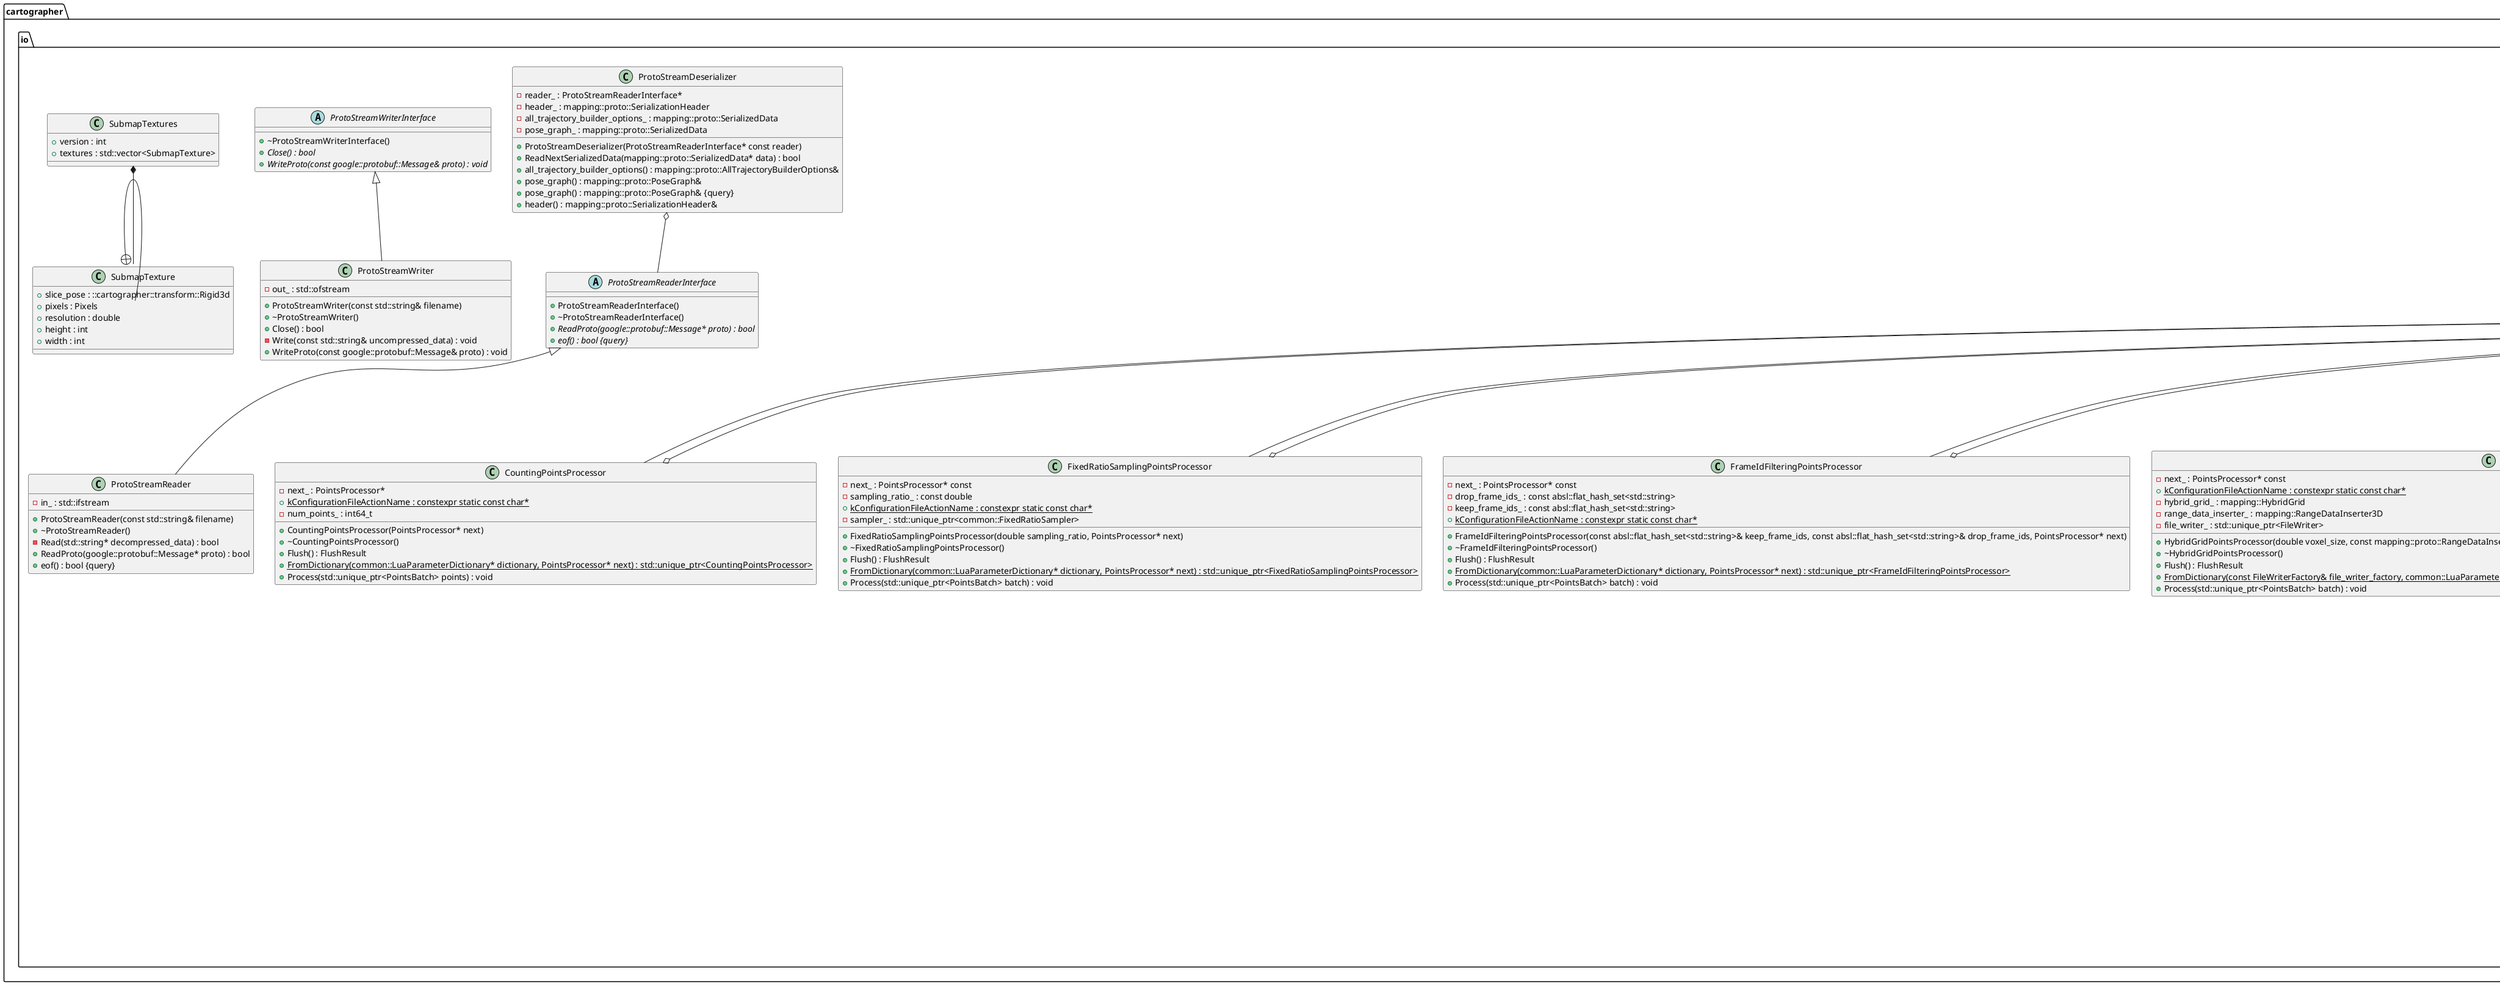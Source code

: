 @startuml





/' Objects '/

namespace cartographer {
	namespace io {
		class ColoringPointsProcessor {
			+ColoringPointsProcessor(const FloatColor& color, const std::string& frame_id, PointsProcessor* next)
			+~ColoringPointsProcessor()
			+Flush() : FlushResult
			-next_ : PointsProcessor* const
			-color_ : const FloatColor
			-frame_id_ : const std::string
			+{static} kConfigurationFileActionName : constexpr static const char*
			+{static} FromDictionary(common::LuaParameterDictionary* dictionary, PointsProcessor* next) : std::unique_ptr<ColoringPointsProcessor>
			+Process(std::unique_ptr<PointsBatch> batch) : void
		}

		class CountingPointsProcessor {
			+CountingPointsProcessor(PointsProcessor* next)
			+~CountingPointsProcessor()
			+Flush() : FlushResult
			-next_ : PointsProcessor*
			+{static} kConfigurationFileActionName : constexpr static const char*
			-num_points_ : int64_t
			+{static} FromDictionary(common::LuaParameterDictionary* dictionary, PointsProcessor* next) : std::unique_ptr<CountingPointsProcessor>
			+Process(std::unique_ptr<PointsBatch> points) : void
		}

		class FakeFileWriter {
			+FakeFileWriter(const std::string& filename, std::shared_ptr<std::vector<char>> content)
			+~FakeFileWriter()
			+Close() : bool
			+Write(const char* data, size_t len) : bool
			+WriteHeader(const char* data, size_t len) : bool
			-is_closed_ : bool
			-content_ : std::shared_ptr<std::vector<char>>
			+GetFilename() : std::string
			-filename_ : std::string
		}

		abstract class FileWriter {
			+FileWriter()
			+~FileWriter()
			+{abstract} Close() : bool
			+{abstract} Write(const char* data, size_t len) : bool
			+{abstract} WriteHeader(const char* data, size_t len) : bool
			+{abstract} GetFilename() : std::string
		}

		class FixedRatioSamplingPointsProcessor {
			+FixedRatioSamplingPointsProcessor(double sampling_ratio, PointsProcessor* next)
			+~FixedRatioSamplingPointsProcessor()
			+Flush() : FlushResult
			-next_ : PointsProcessor* const
			-sampling_ratio_ : const double
			+{static} kConfigurationFileActionName : constexpr static const char*
			+{static} FromDictionary(common::LuaParameterDictionary* dictionary, PointsProcessor* next) : std::unique_ptr<FixedRatioSamplingPointsProcessor>
			-sampler_ : std::unique_ptr<common::FixedRatioSampler>
			+Process(std::unique_ptr<PointsBatch> batch) : void
		}

		class FrameIdFilteringPointsProcessor {
			+FrameIdFilteringPointsProcessor(const absl::flat_hash_set<std::string>& keep_frame_ids, const absl::flat_hash_set<std::string>& drop_frame_ids, PointsProcessor* next)
			+~FrameIdFilteringPointsProcessor()
			+Flush() : FlushResult
			-next_ : PointsProcessor* const
			-drop_frame_ids_ : const absl::flat_hash_set<std::string>
			-keep_frame_ids_ : const absl::flat_hash_set<std::string>
			+{static} kConfigurationFileActionName : constexpr static const char*
			+{static} FromDictionary(common::LuaParameterDictionary* dictionary, PointsProcessor* next) : std::unique_ptr<FrameIdFilteringPointsProcessor>
			+Process(std::unique_ptr<PointsBatch> batch) : void
		}

		class HybridGridPointsProcessor {
			+HybridGridPointsProcessor(double voxel_size, const mapping::proto::RangeDataInserterOptions3D& range_data_inserter_options, std::unique_ptr<FileWriter> file_writer, PointsProcessor* next)
			+~HybridGridPointsProcessor()
			+Flush() : FlushResult
			-next_ : PointsProcessor* const
			+{static} kConfigurationFileActionName : constexpr static const char*
			-hybrid_grid_ : mapping::HybridGrid
			-range_data_inserter_ : mapping::RangeDataInserter3D
			-file_writer_ : std::unique_ptr<FileWriter>
			+{static} FromDictionary(const FileWriterFactory& file_writer_factory, common::LuaParameterDictionary* dictionary, PointsProcessor* next) : std::unique_ptr<HybridGridPointsProcessor>
			+Process(std::unique_ptr<PointsBatch> batch) : void
		}

		class Image {
			+Image(unique_ptr<cairo_surface_t, void (* ) ( cairo_surface_t* )> surface)
			+Image(int width, int height)
			+GetPixel(int x, int y) : Uint8Color {query}
			+GetCairoSurface() : UniqueCairoSurfacePtr
			+height() : int {query}
			-height_ : int
			+width() : int {query}
			-width_ : int
			-pixels_ : std::vector<uint32>
			+Rotate90DegreesClockwise() : void
			+SetPixel(int x, int y, const Uint8Color& color) : void
			+WritePng(FileWriter* const file_writer) : void
		}

		class IntensityToColorPointsProcessor {
			+IntensityToColorPointsProcessor(float min_intensity, float max_intensity, const std::string& frame_id, PointsProcessor* next)
			+~IntensityToColorPointsProcessor()
			+Flush() : FlushResult
			-next_ : PointsProcessor* const
			-max_intensity_ : const float
			-min_intensity_ : const float
			-frame_id_ : const std::string
			+{static} kConfigurationFileActionName : constexpr static const char*
			+{static} FromDictionary(common::LuaParameterDictionary* dictionary, PointsProcessor* next) : std::unique_ptr<IntensityToColorPointsProcessor>
			+Process(std::unique_ptr<PointsBatch> batch) : void
		}

		class MinMaxRangeFilteringPointsProcessor {
			+MinMaxRangeFilteringPointsProcessor(double min_range, double max_range, PointsProcessor* next)
			+~MinMaxRangeFilteringPointsProcessor()
			+Flush() : FlushResult
			-next_ : PointsProcessor* const
			-max_range_squared_ : const double
			-min_range_squared_ : const double
			+{static} kConfigurationFileActionName : constexpr static const char*
			+{static} FromDictionary(common::LuaParameterDictionary* dictionary, PointsProcessor* next) : std::unique_ptr<MinMaxRangeFilteringPointsProcessor>
			+Process(std::unique_ptr<PointsBatch> batch) : void
		}

		class NullPointsProcessor {
			+NullPointsProcessor()
			+~NullPointsProcessor()
			+Flush() : FlushResult
			+Process(std::unique_ptr<PointsBatch> points_batch) : void
		}

		class OutlierRemovingPointsProcessor {
			+OutlierRemovingPointsProcessor(double voxel_size, double miss_per_hit_limit, PointsProcessor* next)
			+~OutlierRemovingPointsProcessor()
			+Flush() : FlushResult
			-next_ : PointsProcessor* const
			-state_ : State
			-miss_per_hit_limit_ : const double
			-voxel_size_ : const double
			+{static} kConfigurationFileActionName : constexpr static const char*
			-voxels_ : mapping::HybridGridBase<VoxelData>
			+{static} FromDictionary(common::LuaParameterDictionary* dictionary, PointsProcessor* next) : std::unique_ptr<OutlierRemovingPointsProcessor>
			+Process(std::unique_ptr<PointsBatch> batch) : void
			-ProcessInPhaseOne(const PointsBatch& batch) : void
			-ProcessInPhaseThree(std::unique_ptr<PointsBatch> batch) : void
			-ProcessInPhaseTwo(const PointsBatch& batch) : void
		}

		class PcdWritingPointsProcessor {
			+PcdWritingPointsProcessor(std::unique_ptr<FileWriter> file_writer, PointsProcessor* next)
			+~PcdWritingPointsProcessor()
			+Flush() : FlushResult
			-next_ : PointsProcessor* const
			-has_colors_ : bool
			+{static} kConfigurationFileActionName : constexpr static const char*
			-num_points_ : int64_t
			-file_writer_ : std::unique_ptr<FileWriter>
			+{static} FromDictionary(FileWriterFactory file_writer_factory, common::LuaParameterDictionary* dictionary, PointsProcessor* next) : std::unique_ptr<PcdWritingPointsProcessor>
			+Process(std::unique_ptr<PointsBatch> batch) : void
		}

		class PlyWritingPointsProcessor {
			+PlyWritingPointsProcessor(std::unique_ptr<FileWriter> file_writer, const std::vector<std::string>& comments, PointsProcessor* next)
			+~PlyWritingPointsProcessor()
			+Flush() : FlushResult
			-next_ : PointsProcessor* const
			-has_colors_ : bool
			-has_intensities_ : bool
			+{static} kConfigurationFileActionName : constexpr static const char*
			-num_points_ : int64_t
			-file_ : std::unique_ptr<FileWriter>
			+{static} FromDictionary(const FileWriterFactory& file_writer_factory, common::LuaParameterDictionary* dictionary, PointsProcessor* next) : std::unique_ptr<PlyWritingPointsProcessor>
			-comments_ : std::vector<std::string>
			+Process(std::unique_ptr<PointsBatch> batch) : void
		}

		abstract class PointsProcessor {
			+PointsProcessor()
			+~PointsProcessor()
			+{abstract} Flush() : int
			+{abstract} Process(std::unique_ptr<PointsBatch> points_batch) : void
		}

		class PointsProcessorPipelineBuilder {
			+PointsProcessorPipelineBuilder()
			-factories_ : absl::flat_hash_map<std::string, FactoryFunction>
			+CreatePipeline(common::LuaParameterDictionary* dictionary) : std::vector<std::unique_ptr<PointsProcessor>> {query}
			+Register(const std::string& name, function<std::unique_ptr<PointsProcessor>( common::LuaParameterDictionary*, PointsProcessor* next )> factory) : void
		}

		class ProbabilityGridPointsProcessor {
			+ProbabilityGridPointsProcessor(double resolution, const mapping::proto::ProbabilityGridRangeDataInserterOptions2D& probability_grid_range_data_inserter_options, DrawTrajectories draw_trajectories, OutputType output_type, std::unique_ptr<FileWriter> file_writer, const std::vector<mapping::proto::Trajectory>& trajectories, PointsProcessor* next)
			+~ProbabilityGridPointsProcessor()
			-draw_trajectories_ : DrawTrajectories
			+Flush() : FlushResult
			-output_type_ : OutputType
			-next_ : PointsProcessor* const
			-trajectories_ : const std::vector<mapping::proto::Trajectory>
			+{static} kConfigurationFileActionName : constexpr static const char*
			-probability_grid_ : mapping::ProbabilityGrid
			-range_data_inserter_ : mapping::ProbabilityGridRangeDataInserter2D
			-conversion_tables_ : mapping::ValueConversionTables
			-file_writer_ : std::unique_ptr<FileWriter>
			+{static} FromDictionary(const std::vector<mapping::proto::Trajectory>& trajectories, const FileWriterFactory& file_writer_factory, common::LuaParameterDictionary* dictionary, PointsProcessor* next) : std::unique_ptr<ProbabilityGridPointsProcessor>
			+Process(std::unique_ptr<PointsBatch> batch) : void
		}

		class ProtoStreamDeserializer {
			+ProtoStreamDeserializer(ProtoStreamReaderInterface* const reader)
			-reader_ : ProtoStreamReaderInterface*
			+ReadNextSerializedData(mapping::proto::SerializedData* data) : bool
			+all_trajectory_builder_options() : mapping::proto::AllTrajectoryBuilderOptions&
			+pose_graph() : mapping::proto::PoseGraph&
			+pose_graph() : mapping::proto::PoseGraph& {query}
			-header_ : mapping::proto::SerializationHeader
			+header() : mapping::proto::SerializationHeader&
			-all_trajectory_builder_options_ : mapping::proto::SerializedData
			-pose_graph_ : mapping::proto::SerializedData
		}

		class ProtoStreamReader {
			+ProtoStreamReader(const std::string& filename)
			+~ProtoStreamReader()
			-Read(std::string* decompressed_data) : bool
			+ReadProto(google::protobuf::Message* proto) : bool
			+eof() : bool {query}
			-in_ : std::ifstream
		}

		abstract class ProtoStreamReaderInterface {
			+ProtoStreamReaderInterface()
			+~ProtoStreamReaderInterface()
			+{abstract} ReadProto(google::protobuf::Message* proto) : bool
			+{abstract} eof() : bool {query}
		}

		class ProtoStreamWriter {
			+ProtoStreamWriter(const std::string& filename)
			+~ProtoStreamWriter()
			+Close() : bool
			-out_ : std::ofstream
			-Write(const std::string& uncompressed_data) : void
			+WriteProto(const google::protobuf::Message& proto) : void
		}

		abstract class ProtoStreamWriterInterface {
			+~ProtoStreamWriterInterface()
			+{abstract} Close() : bool
			+{abstract} WriteProto(const google::protobuf::Message& proto) : void
		}

		class StreamFileWriter {
			+StreamFileWriter(const std::string& filename)
			+~StreamFileWriter()
			+Close() : bool
			+Write(const char* data, size_t len) : bool
			+WriteHeader(const char* data, size_t len) : bool
			-filename_ : const std::string
			-out_ : std::ofstream
			+GetFilename() : std::string
		}

		class VerticalRangeFilteringPointsProcessor {
			+VerticalRangeFilteringPointsProcessor(double min_z, double max_z, PointsProcessor* next)
			+~VerticalRangeFilteringPointsProcessor()
			+Flush() : FlushResult
			-next_ : PointsProcessor* const
			-max_z_ : const double
			-min_z_ : const double
			+{static} kConfigurationFileActionName : constexpr static const char*
			+{static} FromDictionary(common::LuaParameterDictionary* dictionary, PointsProcessor* next) : std::unique_ptr<VerticalRangeFilteringPointsProcessor>
			+Process(std::unique_ptr<PointsBatch> batch) : void
		}

		class XRayPointsProcessor {
			+XRayPointsProcessor(double voxel_size, double saturation_factor, const transform::Rigid3f& transform, const std::vector<mapping::Floor>& floors, DrawTrajectories draw_trajectories, const std::string& output_filename, const std::vector<mapping::proto::Trajectory>& trajectories, FileWriterFactory file_writer_factory, PointsProcessor* next)
			+~XRayPointsProcessor()
			-draw_trajectories_ : DrawTrajectories
			+bounding_box() : Eigen::AlignedBox3i {query}
			-bounding_box_ : Eigen::AlignedBox3i
			-file_writer_factory_ : FileWriterFactory
			+Flush() : FlushResult
			-next_ : PointsProcessor* const
			-saturation_factor_ : const double
			-output_filename_ : const std::string
			-trajectories_ : const std::vector<mapping::proto::Trajectory>
			-transform_ : const transform::Rigid3f
			+{static} kConfigurationFileActionName : constexpr static const char*
			+{static} FromDictionary(const std::vector<mapping::proto::Trajectory>& trajectories, FileWriterFactory file_writer_factory, common::LuaParameterDictionary* dictionary, PointsProcessor* next) : std::unique_ptr<XRayPointsProcessor>
			-aggregations_ : std::vector<Aggregation>
			-floors_ : std::vector<mapping::Floor>
			-Insert(const PointsBatch& batch, Aggregation aggregation) : void
			+Process(std::unique_ptr<PointsBatch> batch) : void
			-WriteVoxels(Aggregation aggregation, FileWriter* const file_writer) : void
		}

		class XyzWriterPointsProcessor {
			+XyzWriterPointsProcessor(std::unique_ptr<FileWriter>, PointsProcessor* next)
			+~XyzWriterPointsProcessor()
			+Flush() : FlushResult
			-next_ : PointsProcessor* const
			+{static} kConfigurationFileActionName : constexpr static const char*
			-file_writer_ : std::unique_ptr<FileWriter>
			+{static} FromDictionary(const FileWriterFactory& file_writer_factory, common::LuaParameterDictionary* dictionary, PointsProcessor* next) : std::unique_ptr<XyzWriterPointsProcessor>
			+Process(std::unique_ptr<PointsBatch> batch) : void
		}

		enum OutlierRemovingPointsProcessor::State {
			kPhase1
			kPhase2
			kPhase3
		}

		enum PointsProcessor::FlushResult {
			kFinished
			kRestartStream
		}

		enum ProbabilityGridPointsProcessor::DrawTrajectories {
			kNo
			kYes
		}

		enum ProbabilityGridPointsProcessor::OutputType {
			kPb
			kPng
		}

		enum XRayPointsProcessor::DrawTrajectories {
			kNo
			kYes
		}

		class OutlierRemovingPointsProcessor::VoxelData {
			+hits : int
			+rays : int
		}

		class PaintSubmapSlicesResult {
			+PaintSubmapSlicesResult(::cartographer::io::UniqueCairoSurfacePtr surface, Eigen::Array2f origin)
			+surface : ::cartographer::io::UniqueCairoSurfacePtr
			+origin : Eigen::Array2f
		}

		class PointsBatch {
			+PointsBatch()
			+origin : Eigen::Vector3f
			+start_time : common::Time
			+trajectory_id : int
			+frame_id : std::string
			+colors : std::vector<FloatColor>
			+intensities : std::vector<float>
			+points : std::vector<sensor::RangefinderPoint>
		}

		class SubmapSlice {
			+SubmapSlice()
			+surface : ::cartographer::io::UniqueCairoSurfacePtr
			+pose : ::cartographer::transform::Rigid3d
			+slice_pose : ::cartographer::transform::Rigid3d
			+resolution : double
			+height : int
			+metadata_version : int
			+version : int
			+width : int
			+cairo_data : std::vector<uint32_t>
		}

		class SubmapTexture {
			+slice_pose : ::cartographer::transform::Rigid3d
			+pixels : Pixels
			+resolution : double
			+height : int
			+width : int
		}

		class SubmapTexture::Pixels {
			+alpha : std::vector<char>
			+intensity : std::vector<char>
		}

		class SubmapTextures {
			+version : int
			+textures : std::vector<SubmapTexture>
		}

		class XRayPointsProcessor::Aggregation {
			+voxels : mapping::HybridGridBase<bool>
			+column_data : std::map<std::pair<int, int>, ColumnData>
		}

		class XRayPointsProcessor::ColumnData {
			+sum_b : float
			+sum_g : float
			+sum_r : float
			+count : uint32_t
		}
	}
}





/' Inheritance relationships '/

cartographer.io.FileWriter <|-- cartographer.io.FakeFileWriter


cartographer.io.FileWriter <|-- cartographer.io.StreamFileWriter


cartographer.io.PointsProcessor <|-- cartographer.io.ColoringPointsProcessor


cartographer.io.PointsProcessor <|-- cartographer.io.CountingPointsProcessor


cartographer.io.PointsProcessor <|-- cartographer.io.FixedRatioSamplingPointsProcessor


cartographer.io.PointsProcessor <|-- cartographer.io.FrameIdFilteringPointsProcessor


cartographer.io.PointsProcessor <|-- cartographer.io.HybridGridPointsProcessor


cartographer.io.PointsProcessor <|-- cartographer.io.IntensityToColorPointsProcessor


cartographer.io.PointsProcessor <|-- cartographer.io.MinMaxRangeFilteringPointsProcessor


cartographer.io.PointsProcessor <|-- cartographer.io.NullPointsProcessor


cartographer.io.PointsProcessor <|-- cartographer.io.OutlierRemovingPointsProcessor


cartographer.io.PointsProcessor <|-- cartographer.io.PcdWritingPointsProcessor


cartographer.io.PointsProcessor <|-- cartographer.io.PlyWritingPointsProcessor


cartographer.io.PointsProcessor <|-- cartographer.io.ProbabilityGridPointsProcessor


cartographer.io.PointsProcessor <|-- cartographer.io.VerticalRangeFilteringPointsProcessor


cartographer.io.PointsProcessor <|-- cartographer.io.XRayPointsProcessor


cartographer.io.PointsProcessor <|-- cartographer.io.XyzWriterPointsProcessor


cartographer.io.ProtoStreamReaderInterface <|-- cartographer.io.ProtoStreamReader


cartographer.io.ProtoStreamWriterInterface <|-- cartographer.io.ProtoStreamWriter





/' Aggregation relationships '/

cartographer.io.ColoringPointsProcessor o-- cartographer.io.PointsProcessor


cartographer.io.CountingPointsProcessor o-- cartographer.io.PointsProcessor


cartographer.io.FixedRatioSamplingPointsProcessor o-- cartographer.io.PointsProcessor


cartographer.io.FrameIdFilteringPointsProcessor o-- cartographer.io.PointsProcessor


cartographer.io.HybridGridPointsProcessor *-- cartographer.io.FileWriter


cartographer.io.HybridGridPointsProcessor o-- cartographer.io.PointsProcessor


cartographer.io.IntensityToColorPointsProcessor o-- cartographer.io.PointsProcessor


cartographer.io.MinMaxRangeFilteringPointsProcessor o-- cartographer.io.PointsProcessor


cartographer.io.OutlierRemovingPointsProcessor o-- cartographer.io.PointsProcessor


cartographer.io.PcdWritingPointsProcessor *-- cartographer.io.FileWriter


cartographer.io.PcdWritingPointsProcessor o-- cartographer.io.PointsProcessor


cartographer.io.PlyWritingPointsProcessor *-- cartographer.io.FileWriter


cartographer.io.PlyWritingPointsProcessor o-- cartographer.io.PointsProcessor


cartographer.io.ProbabilityGridPointsProcessor *-- cartographer.io.FileWriter


cartographer.io.ProbabilityGridPointsProcessor o-- cartographer.io.PointsProcessor


cartographer.io.ProtoStreamDeserializer o-- cartographer.io.ProtoStreamReaderInterface


cartographer.io.SubmapTextures *-- cartographer.io.SubmapTexture


cartographer.io.VerticalRangeFilteringPointsProcessor o-- cartographer.io.PointsProcessor


cartographer.io.XRayPointsProcessor o-- cartographer.io.PointsProcessor


cartographer.io.XyzWriterPointsProcessor *-- cartographer.io.FileWriter


cartographer.io.XyzWriterPointsProcessor o-- cartographer.io.PointsProcessor






/' Nested objects '/

cartographer.io.OutlierRemovingPointsProcessor +-- cartographer.io.OutlierRemovingPointsProcessor::State


cartographer.io.OutlierRemovingPointsProcessor +-- cartographer.io.OutlierRemovingPointsProcessor::VoxelData


cartographer.io.PointsProcessor +-- cartographer.io.PointsProcessor::FlushResult


cartographer.io.ProbabilityGridPointsProcessor +-- cartographer.io.ProbabilityGridPointsProcessor::DrawTrajectories


cartographer.io.ProbabilityGridPointsProcessor +-- cartographer.io.ProbabilityGridPointsProcessor::OutputType


cartographer.io.SubmapTexture +-- cartographer.io.SubmapTexture::Pixels


cartographer.io.XRayPointsProcessor +-- cartographer.io.XRayPointsProcessor::Aggregation


cartographer.io.XRayPointsProcessor +-- cartographer.io.XRayPointsProcessor::ColumnData


cartographer.io.XRayPointsProcessor +-- cartographer.io.XRayPointsProcessor::DrawTrajectories




@enduml
